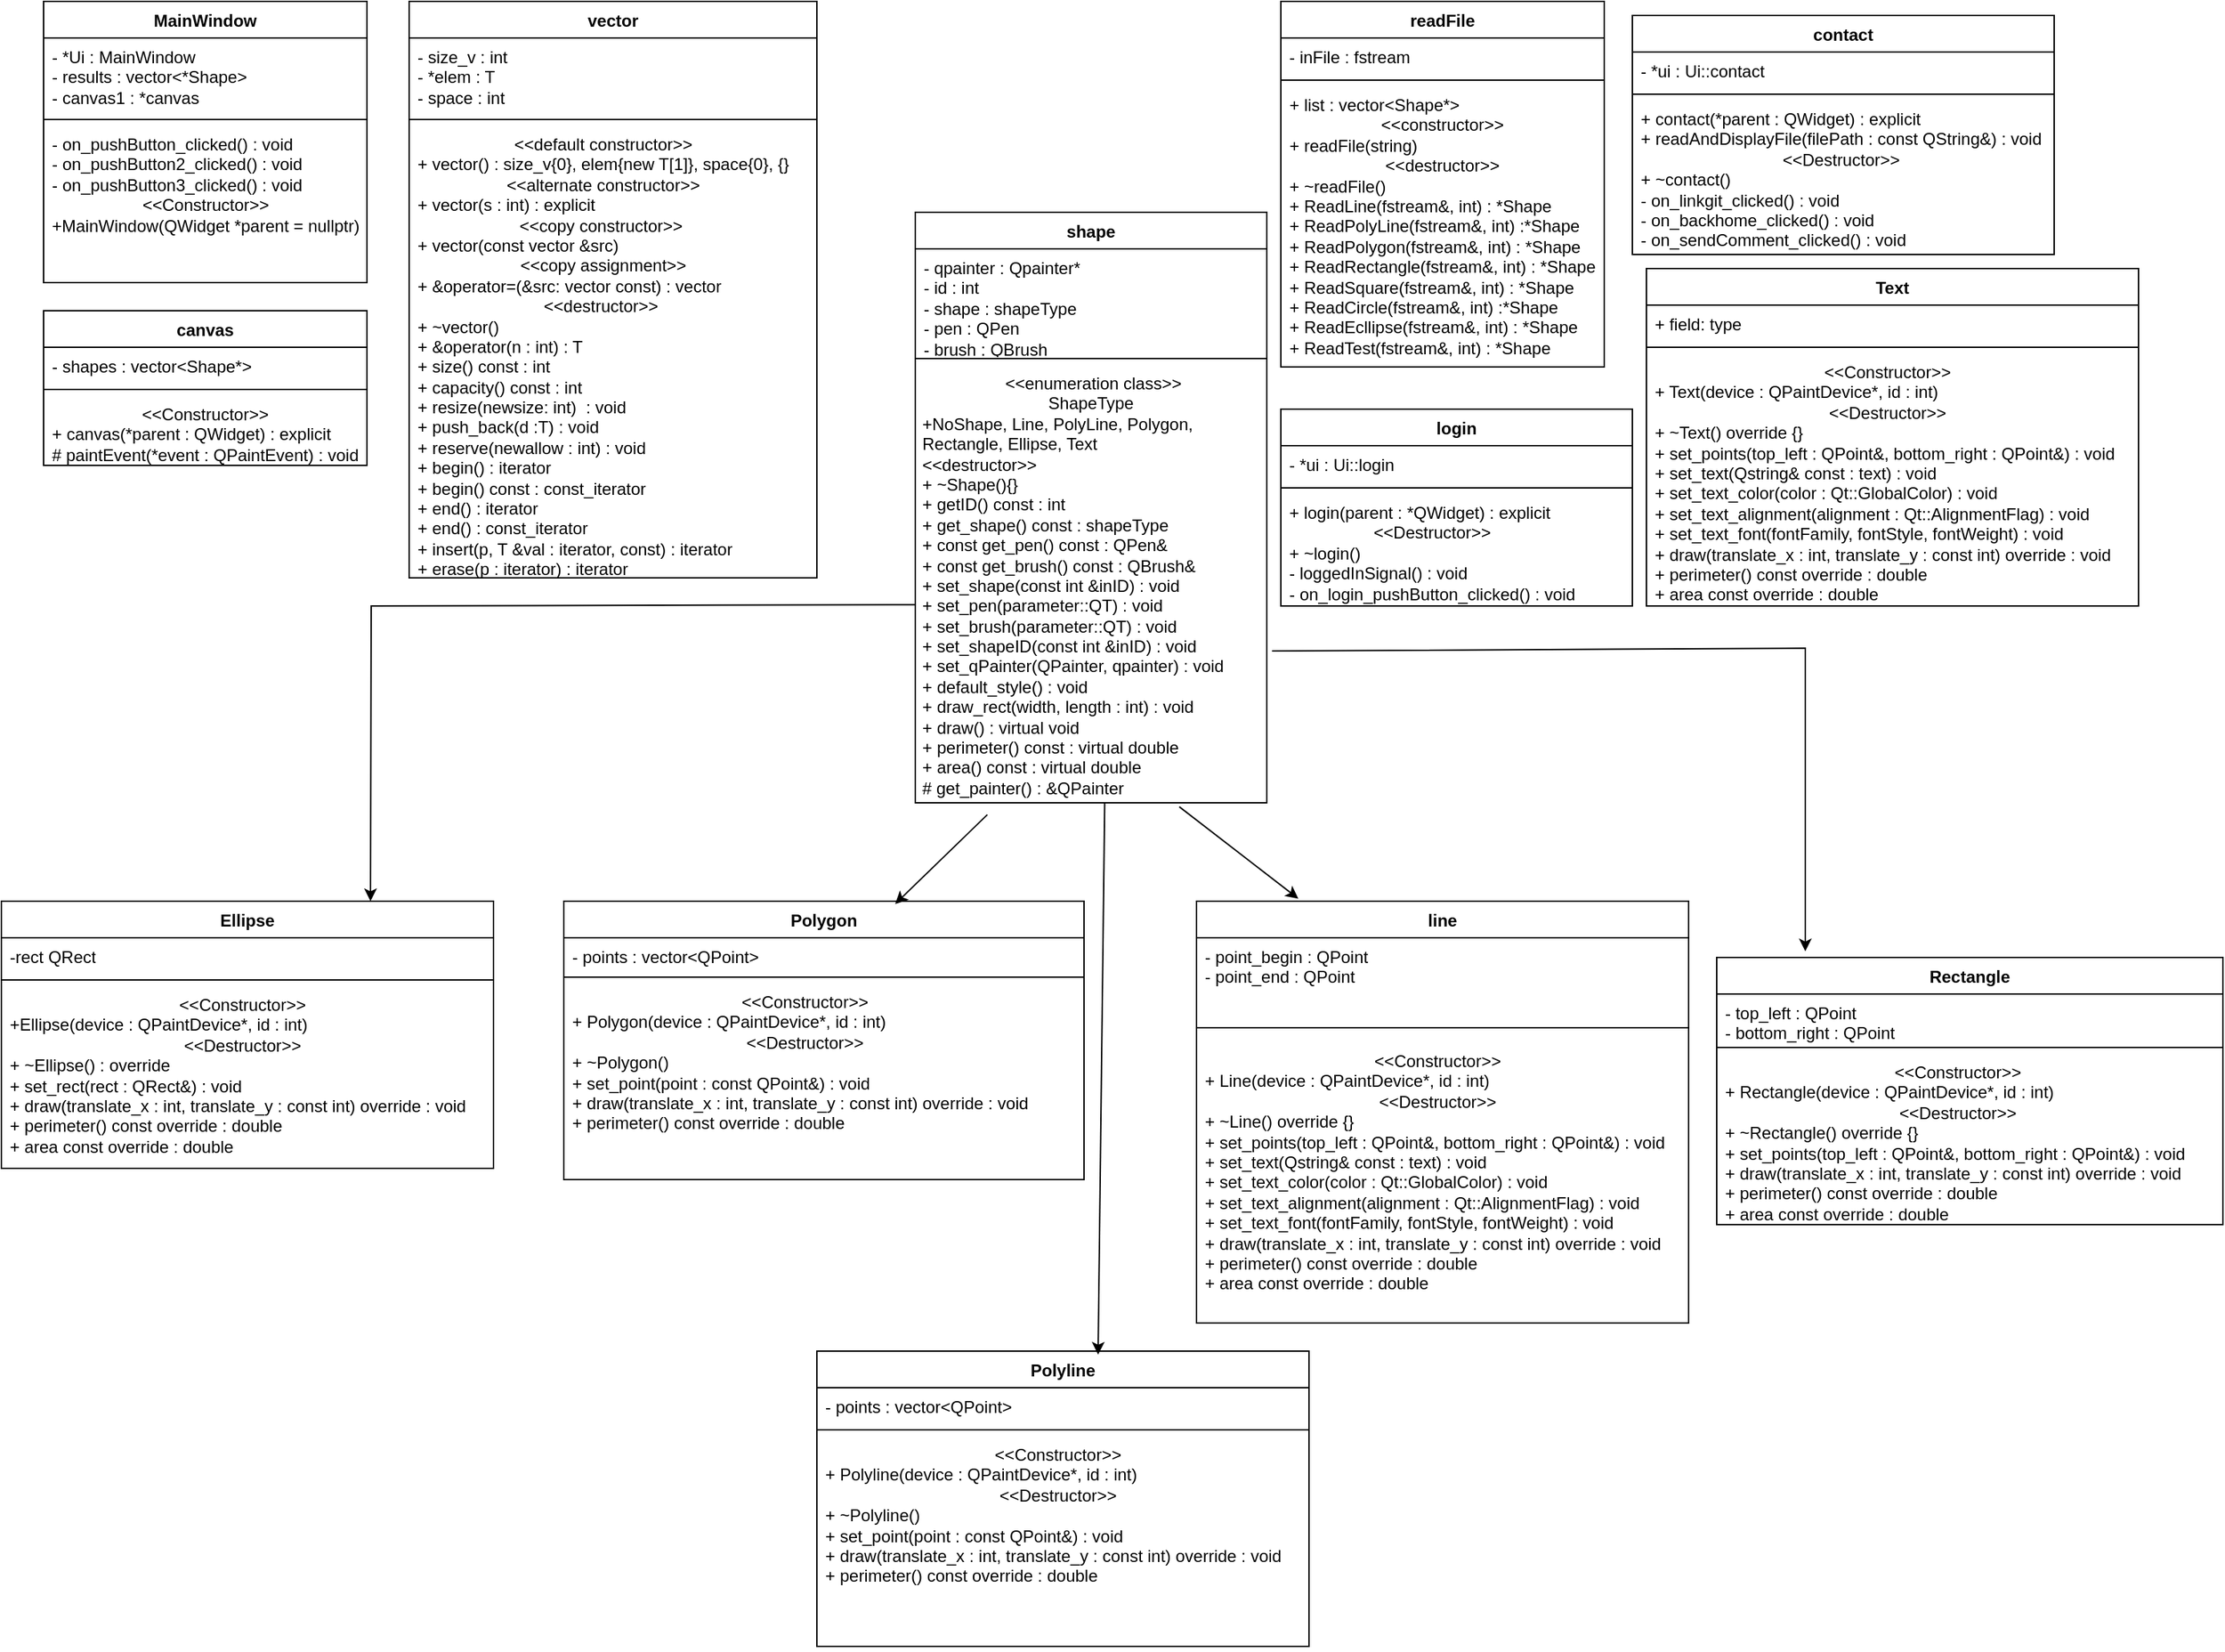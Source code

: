 <mxfile version="21.6.5" type="github">
  <diagram id="C5RBs43oDa-KdzZeNtuy" name="Page-1">
    <mxGraphModel dx="1865" dy="1258" grid="1" gridSize="10" guides="1" tooltips="1" connect="1" arrows="1" fold="1" page="1" pageScale="1" pageWidth="2339" pageHeight="3300" math="0" shadow="0">
      <root>
        <mxCell id="WIyWlLk6GJQsqaUBKTNV-0" />
        <mxCell id="WIyWlLk6GJQsqaUBKTNV-1" parent="WIyWlLk6GJQsqaUBKTNV-0" />
        <mxCell id="lL2YaHl6fkERElptl91N-4" value="shape" style="swimlane;fontStyle=1;align=center;verticalAlign=top;childLayout=stackLayout;horizontal=1;startSize=26;horizontalStack=0;resizeParent=1;resizeParentMax=0;resizeLast=0;collapsible=1;marginBottom=0;whiteSpace=wrap;html=1;" vertex="1" parent="WIyWlLk6GJQsqaUBKTNV-1">
          <mxGeometry x="890" y="350" width="250" height="420" as="geometry" />
        </mxCell>
        <mxCell id="lL2YaHl6fkERElptl91N-5" value="- qpainter : Qpainter*&lt;br&gt;- id : int&lt;br&gt;- shape : shapeType&lt;br&gt;- pen : QPen&lt;br&gt;- brush : QBrush" style="text;strokeColor=none;fillColor=none;align=left;verticalAlign=top;spacingLeft=4;spacingRight=4;overflow=hidden;rotatable=0;points=[[0,0.5],[1,0.5]];portConstraint=eastwest;whiteSpace=wrap;html=1;" vertex="1" parent="lL2YaHl6fkERElptl91N-4">
          <mxGeometry y="26" width="250" height="74" as="geometry" />
        </mxCell>
        <mxCell id="lL2YaHl6fkERElptl91N-6" value="" style="line;strokeWidth=1;fillColor=none;align=left;verticalAlign=middle;spacingTop=-1;spacingLeft=3;spacingRight=3;rotatable=0;labelPosition=right;points=[];portConstraint=eastwest;strokeColor=inherit;" vertex="1" parent="lL2YaHl6fkERElptl91N-4">
          <mxGeometry y="100" width="250" height="8" as="geometry" />
        </mxCell>
        <mxCell id="lL2YaHl6fkERElptl91N-7" value="&amp;nbsp;&amp;lt;&amp;lt;enumeration class&amp;gt;&amp;gt;&lt;br&gt;ShapeType&lt;br&gt;&lt;div style=&quot;text-align: left;&quot;&gt;+NoShape, Line, PolyLine, Polygon, Rectangle, Ellipse, Text&lt;/div&gt;&lt;div style=&quot;text-align: left;&quot;&gt;&amp;lt;&amp;lt;destructor&amp;gt;&amp;gt;&lt;/div&gt;&lt;div style=&quot;text-align: left;&quot;&gt;+ ~Shape(){}&lt;/div&gt;&lt;div style=&quot;text-align: left;&quot;&gt;+ getID() const : int&lt;/div&gt;&lt;div style=&quot;text-align: left;&quot;&gt;+ get_shape() const : shapeType&lt;/div&gt;&lt;div style=&quot;text-align: left;&quot;&gt;+ const get_pen() const : QPen&amp;amp;&lt;/div&gt;&lt;div style=&quot;text-align: left;&quot;&gt;+ const get_brush() const : QBrush&amp;amp;&lt;/div&gt;&lt;div style=&quot;text-align: left;&quot;&gt;+ set_shape(const int &amp;amp;inID) : void&lt;/div&gt;&lt;div style=&quot;text-align: left;&quot;&gt;+ set_pen(parameter::QT) : void&lt;/div&gt;&lt;div style=&quot;text-align: left;&quot;&gt;+ set_brush(parameter::QT) : void&lt;/div&gt;&lt;div style=&quot;text-align: left;&quot;&gt;+ set_shapeID(const int &amp;amp;inID) : void&lt;/div&gt;&lt;div style=&quot;text-align: left;&quot;&gt;+ set_qPainter(QPainter, qpainter) : void&lt;/div&gt;&lt;div style=&quot;text-align: left;&quot;&gt;+ default_style() : void&lt;/div&gt;&lt;div style=&quot;text-align: left;&quot;&gt;+ draw_rect(width, length : int) : void&lt;/div&gt;&lt;div style=&quot;text-align: left;&quot;&gt;+ draw() : virtual void&lt;/div&gt;&lt;div style=&quot;text-align: left;&quot;&gt;+ perimeter() const : virtual double&lt;/div&gt;&lt;div style=&quot;text-align: left;&quot;&gt;+ area() const : virtual double&lt;/div&gt;&lt;div style=&quot;text-align: left;&quot;&gt;# get_painter() : &amp;amp;QPainter&lt;/div&gt;" style="text;strokeColor=none;fillColor=none;align=center;verticalAlign=top;spacingLeft=4;spacingRight=4;overflow=hidden;rotatable=0;points=[[0,0.5],[1,0.5]];portConstraint=eastwest;whiteSpace=wrap;html=1;" vertex="1" parent="lL2YaHl6fkERElptl91N-4">
          <mxGeometry y="108" width="250" height="312" as="geometry" />
        </mxCell>
        <mxCell id="lL2YaHl6fkERElptl91N-9" value="" style="endArrow=none;html=1;rounded=0;" edge="1" parent="lL2YaHl6fkERElptl91N-4" target="lL2YaHl6fkERElptl91N-7">
          <mxGeometry width="50" height="50" relative="1" as="geometry">
            <mxPoint y="420" as="sourcePoint" />
            <mxPoint x="50" y="370" as="targetPoint" />
          </mxGeometry>
        </mxCell>
        <mxCell id="lL2YaHl6fkERElptl91N-10" value="vector" style="swimlane;fontStyle=1;align=center;verticalAlign=top;childLayout=stackLayout;horizontal=1;startSize=26;horizontalStack=0;resizeParent=1;resizeParentMax=0;resizeLast=0;collapsible=1;marginBottom=0;whiteSpace=wrap;html=1;" vertex="1" parent="WIyWlLk6GJQsqaUBKTNV-1">
          <mxGeometry x="530" y="200" width="290" height="410" as="geometry" />
        </mxCell>
        <mxCell id="lL2YaHl6fkERElptl91N-11" value="- size_v : int&lt;br&gt;- *elem : T&lt;br&gt;- space : int" style="text;strokeColor=none;fillColor=none;align=left;verticalAlign=top;spacingLeft=4;spacingRight=4;overflow=hidden;rotatable=0;points=[[0,0.5],[1,0.5]];portConstraint=eastwest;whiteSpace=wrap;html=1;" vertex="1" parent="lL2YaHl6fkERElptl91N-10">
          <mxGeometry y="26" width="290" height="54" as="geometry" />
        </mxCell>
        <mxCell id="lL2YaHl6fkERElptl91N-12" value="" style="line;strokeWidth=1;fillColor=none;align=left;verticalAlign=middle;spacingTop=-1;spacingLeft=3;spacingRight=3;rotatable=0;labelPosition=right;points=[];portConstraint=eastwest;strokeColor=inherit;" vertex="1" parent="lL2YaHl6fkERElptl91N-10">
          <mxGeometry y="80" width="290" height="8" as="geometry" />
        </mxCell>
        <mxCell id="lL2YaHl6fkERElptl91N-13" value="&lt;div style=&quot;text-align: center;&quot;&gt;&lt;span style=&quot;background-color: initial;&quot;&gt;&amp;lt;&amp;lt;default constructor&amp;gt;&amp;gt;&lt;/span&gt;&lt;/div&gt;&lt;div style=&quot;text-align: center;&quot;&gt;&lt;span style=&quot;background-color: initial;&quot;&gt;+ vector() : size_v{0}, elem{new T[1]}, space{0}, {}&lt;/span&gt;&lt;/div&gt;&lt;div style=&quot;text-align: center;&quot;&gt;&lt;span style=&quot;background-color: initial;&quot;&gt;&amp;lt;&amp;lt;alternate constructor&amp;gt;&amp;gt;&lt;/span&gt;&lt;/div&gt;&lt;div style=&quot;&quot;&gt;&lt;span style=&quot;background-color: initial;&quot;&gt;+ vector(s : int) : explicit&lt;/span&gt;&lt;/div&gt;&lt;div style=&quot;text-align: center;&quot;&gt;&lt;span style=&quot;background-color: initial;&quot;&gt;&amp;lt;&amp;lt;copy constructor&amp;gt;&amp;gt;&amp;nbsp;&lt;/span&gt;&lt;/div&gt;&lt;div style=&quot;&quot;&gt;&lt;span style=&quot;background-color: initial;&quot;&gt;+ vector(const vector &amp;amp;src)&amp;nbsp;&lt;/span&gt;&lt;/div&gt;&lt;div style=&quot;text-align: center;&quot;&gt;&lt;span style=&quot;background-color: initial;&quot;&gt;&amp;lt;&amp;lt;copy assignment&amp;gt;&amp;gt;&lt;/span&gt;&lt;/div&gt;&lt;div style=&quot;&quot;&gt;&lt;span style=&quot;background-color: initial;&quot;&gt;+ &amp;amp;operator=(&amp;amp;src: vector const) : vector&lt;/span&gt;&lt;/div&gt;&lt;div style=&quot;text-align: center;&quot;&gt;&lt;span style=&quot;background-color: initial;&quot;&gt;&amp;lt;&amp;lt;destructor&amp;gt;&amp;gt;&amp;nbsp;&lt;/span&gt;&lt;/div&gt;&lt;div style=&quot;&quot;&gt;&lt;span style=&quot;background-color: initial;&quot;&gt;+ ~vector()&lt;/span&gt;&lt;/div&gt;&lt;div style=&quot;&quot;&gt;+ &amp;amp;operator(n : int) : T&lt;/div&gt;&lt;div style=&quot;&quot;&gt;+ size() const : int&lt;/div&gt;&lt;div style=&quot;&quot;&gt;+ capacity() const : int&lt;/div&gt;&lt;div style=&quot;&quot;&gt;+ resize(newsize: int)&amp;nbsp; : void&lt;/div&gt;&lt;div style=&quot;&quot;&gt;+ push_back(d :T) : void&lt;/div&gt;&lt;div style=&quot;&quot;&gt;+ reserve(newallow : int) : void&lt;/div&gt;&lt;div style=&quot;&quot;&gt;+ begin() : iterator&lt;/div&gt;&lt;div style=&quot;&quot;&gt;+ begin() const : const_iterator&lt;/div&gt;&lt;div style=&quot;&quot;&gt;+ end() : iterator&lt;/div&gt;&lt;div style=&quot;&quot;&gt;+ end() : const_iterator&lt;/div&gt;&lt;div style=&quot;&quot;&gt;+ insert(p, T &amp;amp;val : iterator, const) : iterator&lt;br&gt;+ erase(p : iterator) : iterator&lt;/div&gt;&lt;div style=&quot;&quot;&gt;&lt;br&gt;&lt;/div&gt;&lt;div style=&quot;text-align: center;&quot;&gt;&lt;span style=&quot;background-color: initial;&quot;&gt;&lt;br&gt;&lt;/span&gt;&lt;/div&gt;" style="text;strokeColor=none;fillColor=none;align=left;verticalAlign=top;spacingLeft=4;spacingRight=4;overflow=hidden;rotatable=0;points=[[0,0.5],[1,0.5]];portConstraint=eastwest;whiteSpace=wrap;html=1;" vertex="1" parent="lL2YaHl6fkERElptl91N-10">
          <mxGeometry y="88" width="290" height="322" as="geometry" />
        </mxCell>
        <mxCell id="lL2YaHl6fkERElptl91N-14" value="readFile" style="swimlane;fontStyle=1;align=center;verticalAlign=top;childLayout=stackLayout;horizontal=1;startSize=26;horizontalStack=0;resizeParent=1;resizeParentMax=0;resizeLast=0;collapsible=1;marginBottom=0;whiteSpace=wrap;html=1;" vertex="1" parent="WIyWlLk6GJQsqaUBKTNV-1">
          <mxGeometry x="1150" y="200" width="230" height="260" as="geometry" />
        </mxCell>
        <mxCell id="lL2YaHl6fkERElptl91N-15" value="- inFile : fstream" style="text;strokeColor=none;fillColor=none;align=left;verticalAlign=top;spacingLeft=4;spacingRight=4;overflow=hidden;rotatable=0;points=[[0,0.5],[1,0.5]];portConstraint=eastwest;whiteSpace=wrap;html=1;" vertex="1" parent="lL2YaHl6fkERElptl91N-14">
          <mxGeometry y="26" width="230" height="26" as="geometry" />
        </mxCell>
        <mxCell id="lL2YaHl6fkERElptl91N-16" value="" style="line;strokeWidth=1;fillColor=none;align=left;verticalAlign=middle;spacingTop=-1;spacingLeft=3;spacingRight=3;rotatable=0;labelPosition=right;points=[];portConstraint=eastwest;strokeColor=inherit;" vertex="1" parent="lL2YaHl6fkERElptl91N-14">
          <mxGeometry y="52" width="230" height="8" as="geometry" />
        </mxCell>
        <mxCell id="lL2YaHl6fkERElptl91N-17" value="&lt;div style=&quot;text-align: left;&quot;&gt;&lt;span style=&quot;background-color: initial;&quot;&gt;+ list : vector&amp;lt;Shape*&amp;gt;&lt;/span&gt;&lt;br&gt;&lt;/div&gt;&amp;lt;&amp;lt;constructor&amp;gt;&amp;gt;&lt;br&gt;&lt;div style=&quot;text-align: left;&quot;&gt;&lt;span style=&quot;background-color: initial;&quot;&gt;+ readFile(string)&lt;/span&gt;&lt;/div&gt;&lt;div style=&quot;&quot;&gt;&lt;span style=&quot;background-color: initial;&quot;&gt;&amp;lt;&amp;lt;destructor&amp;gt;&amp;gt;&lt;/span&gt;&lt;/div&gt;&lt;div style=&quot;text-align: left;&quot;&gt;&lt;span style=&quot;background-color: initial;&quot;&gt;+ ~readFile()&lt;/span&gt;&lt;/div&gt;&lt;div style=&quot;text-align: left;&quot;&gt;&lt;span style=&quot;background-color: initial;&quot;&gt;+ ReadLine(fstream&amp;amp;, int) : *Shape&lt;/span&gt;&lt;/div&gt;&lt;div style=&quot;text-align: left;&quot;&gt;&lt;span style=&quot;background-color: initial;&quot;&gt;+ ReadPolyLine(fstream&amp;amp;, int) :*Shape&lt;/span&gt;&lt;/div&gt;&lt;div style=&quot;text-align: left;&quot;&gt;&lt;span style=&quot;background-color: initial;&quot;&gt;+ ReadPolygon(fstream&amp;amp;, int) : *Shape&lt;/span&gt;&lt;/div&gt;&lt;div style=&quot;text-align: left;&quot;&gt;+ ReadRectangle(fstream&amp;amp;, int) : *Shape&lt;/div&gt;&lt;div style=&quot;text-align: left;&quot;&gt;+ ReadSquare(fstream&amp;amp;, int) : *Shape&lt;/div&gt;&lt;div style=&quot;text-align: left;&quot;&gt;+ ReadCircle(fstream&amp;amp;, int) :*Shape&lt;/div&gt;&lt;div style=&quot;text-align: left;&quot;&gt;+ ReadEcllipse(fstream&amp;amp;, int) : *Shape&lt;/div&gt;&lt;div style=&quot;text-align: left;&quot;&gt;+ ReadTest(fstream&amp;amp;, int) : *Shape&lt;/div&gt;" style="text;strokeColor=none;fillColor=none;align=center;verticalAlign=top;spacingLeft=4;spacingRight=4;overflow=hidden;rotatable=0;points=[[0,0.5],[1,0.5]];portConstraint=eastwest;whiteSpace=wrap;html=1;" vertex="1" parent="lL2YaHl6fkERElptl91N-14">
          <mxGeometry y="60" width="230" height="200" as="geometry" />
        </mxCell>
        <mxCell id="lL2YaHl6fkERElptl91N-18" value="MainWindow" style="swimlane;fontStyle=1;align=center;verticalAlign=top;childLayout=stackLayout;horizontal=1;startSize=26;horizontalStack=0;resizeParent=1;resizeParentMax=0;resizeLast=0;collapsible=1;marginBottom=0;whiteSpace=wrap;html=1;" vertex="1" parent="WIyWlLk6GJQsqaUBKTNV-1">
          <mxGeometry x="270" y="200" width="230" height="200" as="geometry" />
        </mxCell>
        <mxCell id="lL2YaHl6fkERElptl91N-19" value="- *Ui : MainWindow&lt;br&gt;- results : vector&amp;lt;*Shape&amp;gt;&lt;br&gt;- canvas1 : *canvas" style="text;strokeColor=none;fillColor=none;align=left;verticalAlign=top;spacingLeft=4;spacingRight=4;overflow=hidden;rotatable=0;points=[[0,0.5],[1,0.5]];portConstraint=eastwest;whiteSpace=wrap;html=1;" vertex="1" parent="lL2YaHl6fkERElptl91N-18">
          <mxGeometry y="26" width="230" height="54" as="geometry" />
        </mxCell>
        <mxCell id="lL2YaHl6fkERElptl91N-20" value="" style="line;strokeWidth=1;fillColor=none;align=left;verticalAlign=middle;spacingTop=-1;spacingLeft=3;spacingRight=3;rotatable=0;labelPosition=right;points=[];portConstraint=eastwest;strokeColor=inherit;" vertex="1" parent="lL2YaHl6fkERElptl91N-18">
          <mxGeometry y="80" width="230" height="8" as="geometry" />
        </mxCell>
        <mxCell id="lL2YaHl6fkERElptl91N-21" value="- on_pushButton_clicked() : void&lt;br style=&quot;--tw-border-spacing-x: 0; --tw-border-spacing-y: 0; --tw-translate-x: 0; --tw-translate-y: 0; --tw-rotate: 0; --tw-skew-x: 0; --tw-skew-y: 0; --tw-scale-x: 1; --tw-scale-y: 1; --tw-pan-x: ; --tw-pan-y: ; --tw-pinch-zoom: ; --tw-scroll-snap-strictness: proximity; --tw-ordinal: ; --tw-slashed-zero: ; --tw-numeric-figure: ; --tw-numeric-spacing: ; --tw-numeric-fraction: ; --tw-ring-inset: ; --tw-ring-offset-width: 0px; --tw-ring-offset-color: #fff; --tw-ring-color: rgb(59 130 246 / 0.5); --tw-ring-offset-shadow: 0 0 #0000; --tw-ring-shadow: 0 0 #0000; --tw-shadow: 0 0 #0000; --tw-shadow-colored: 0 0 #0000; --tw-blur: ; --tw-brightness: ; --tw-contrast: ; --tw-grayscale: ; --tw-hue-rotate: ; --tw-invert: ; --tw-saturate: ; --tw-sepia: ; --tw-drop-shadow: ; --tw-backdrop-blur: ; --tw-backdrop-brightness: ; --tw-backdrop-contrast: ; --tw-backdrop-grayscale: ; --tw-backdrop-hue-rotate: ; --tw-backdrop-invert: ; --tw-backdrop-opacity: ; --tw-backdrop-saturate: ; --tw-backdrop-sepia: ; border-color: var(--border-color);&quot;&gt;- on_pushButton2_clicked() : void&lt;br style=&quot;--tw-border-spacing-x: 0; --tw-border-spacing-y: 0; --tw-translate-x: 0; --tw-translate-y: 0; --tw-rotate: 0; --tw-skew-x: 0; --tw-skew-y: 0; --tw-scale-x: 1; --tw-scale-y: 1; --tw-pan-x: ; --tw-pan-y: ; --tw-pinch-zoom: ; --tw-scroll-snap-strictness: proximity; --tw-ordinal: ; --tw-slashed-zero: ; --tw-numeric-figure: ; --tw-numeric-spacing: ; --tw-numeric-fraction: ; --tw-ring-inset: ; --tw-ring-offset-width: 0px; --tw-ring-offset-color: #fff; --tw-ring-color: rgb(59 130 246 / 0.5); --tw-ring-offset-shadow: 0 0 #0000; --tw-ring-shadow: 0 0 #0000; --tw-shadow: 0 0 #0000; --tw-shadow-colored: 0 0 #0000; --tw-blur: ; --tw-brightness: ; --tw-contrast: ; --tw-grayscale: ; --tw-hue-rotate: ; --tw-invert: ; --tw-saturate: ; --tw-sepia: ; --tw-drop-shadow: ; --tw-backdrop-blur: ; --tw-backdrop-brightness: ; --tw-backdrop-contrast: ; --tw-backdrop-grayscale: ; --tw-backdrop-hue-rotate: ; --tw-backdrop-invert: ; --tw-backdrop-opacity: ; --tw-backdrop-saturate: ; --tw-backdrop-sepia: ; border-color: var(--border-color);&quot;&gt;- on_pushButton3_clicked() : void&lt;br&gt;&lt;div style=&quot;text-align: center;&quot;&gt;&amp;lt;&amp;lt;Constructor&amp;gt;&amp;gt;&lt;/div&gt;&lt;div style=&quot;&quot;&gt;+MainWindow(QWidget *parent = nullptr)&lt;/div&gt;" style="text;strokeColor=none;fillColor=none;align=left;verticalAlign=top;spacingLeft=4;spacingRight=4;overflow=hidden;rotatable=0;points=[[0,0.5],[1,0.5]];portConstraint=eastwest;whiteSpace=wrap;html=1;" vertex="1" parent="lL2YaHl6fkERElptl91N-18">
          <mxGeometry y="88" width="230" height="112" as="geometry" />
        </mxCell>
        <mxCell id="lL2YaHl6fkERElptl91N-22" value="Ellipse" style="swimlane;fontStyle=1;align=center;verticalAlign=top;childLayout=stackLayout;horizontal=1;startSize=26;horizontalStack=0;resizeParent=1;resizeParentMax=0;resizeLast=0;collapsible=1;marginBottom=0;whiteSpace=wrap;html=1;" vertex="1" parent="WIyWlLk6GJQsqaUBKTNV-1">
          <mxGeometry x="240" y="840" width="350" height="190" as="geometry" />
        </mxCell>
        <mxCell id="lL2YaHl6fkERElptl91N-23" value="-rect QRect" style="text;strokeColor=none;fillColor=none;align=left;verticalAlign=top;spacingLeft=4;spacingRight=4;overflow=hidden;rotatable=0;points=[[0,0.5],[1,0.5]];portConstraint=eastwest;whiteSpace=wrap;html=1;" vertex="1" parent="lL2YaHl6fkERElptl91N-22">
          <mxGeometry y="26" width="350" height="26" as="geometry" />
        </mxCell>
        <mxCell id="lL2YaHl6fkERElptl91N-24" value="" style="line;strokeWidth=1;fillColor=none;align=left;verticalAlign=middle;spacingTop=-1;spacingLeft=3;spacingRight=3;rotatable=0;labelPosition=right;points=[];portConstraint=eastwest;strokeColor=inherit;" vertex="1" parent="lL2YaHl6fkERElptl91N-22">
          <mxGeometry y="52" width="350" height="8" as="geometry" />
        </mxCell>
        <mxCell id="lL2YaHl6fkERElptl91N-25" value="&lt;div style=&quot;text-align: center;&quot;&gt;&lt;span style=&quot;background-color: initial;&quot;&gt;&amp;lt;&amp;lt;Constructor&amp;gt;&amp;gt;&lt;/span&gt;&lt;/div&gt;+Ellipse(device : QPaintDevice*, id : int)&lt;br&gt;&lt;div style=&quot;text-align: center;&quot;&gt;&lt;span style=&quot;background-color: initial;&quot;&gt;&amp;lt;&amp;lt;Destructor&amp;gt;&amp;gt;&lt;/span&gt;&lt;/div&gt;+ ~Ellipse() : override&lt;br&gt;+ set_rect(rect : QRect&amp;amp;) : void&lt;br&gt;+ draw(translate_x : int, translate_y : const int) override : void&amp;nbsp;&amp;nbsp;&lt;br&gt;+ perimeter() const override : double&lt;br&gt;+ area const override : double" style="text;strokeColor=none;fillColor=none;align=left;verticalAlign=top;spacingLeft=4;spacingRight=4;overflow=hidden;rotatable=0;points=[[0,0.5],[1,0.5]];portConstraint=eastwest;whiteSpace=wrap;html=1;" vertex="1" parent="lL2YaHl6fkERElptl91N-22">
          <mxGeometry y="60" width="350" height="130" as="geometry" />
        </mxCell>
        <mxCell id="lL2YaHl6fkERElptl91N-26" value="Rectangle&lt;br&gt;" style="swimlane;fontStyle=1;align=center;verticalAlign=top;childLayout=stackLayout;horizontal=1;startSize=26;horizontalStack=0;resizeParent=1;resizeParentMax=0;resizeLast=0;collapsible=1;marginBottom=0;whiteSpace=wrap;html=1;" vertex="1" parent="WIyWlLk6GJQsqaUBKTNV-1">
          <mxGeometry x="1460" y="880" width="360" height="190" as="geometry" />
        </mxCell>
        <mxCell id="lL2YaHl6fkERElptl91N-27" value="- top_left : QPoint&lt;br&gt;- bottom_right : QPoint" style="text;strokeColor=none;fillColor=none;align=left;verticalAlign=top;spacingLeft=4;spacingRight=4;overflow=hidden;rotatable=0;points=[[0,0.5],[1,0.5]];portConstraint=eastwest;whiteSpace=wrap;html=1;" vertex="1" parent="lL2YaHl6fkERElptl91N-26">
          <mxGeometry y="26" width="360" height="34" as="geometry" />
        </mxCell>
        <mxCell id="lL2YaHl6fkERElptl91N-28" value="" style="line;strokeWidth=1;fillColor=none;align=left;verticalAlign=middle;spacingTop=-1;spacingLeft=3;spacingRight=3;rotatable=0;labelPosition=right;points=[];portConstraint=eastwest;strokeColor=inherit;" vertex="1" parent="lL2YaHl6fkERElptl91N-26">
          <mxGeometry y="60" width="360" height="8" as="geometry" />
        </mxCell>
        <mxCell id="lL2YaHl6fkERElptl91N-29" value="&lt;div style=&quot;text-align: center;&quot;&gt;&lt;span style=&quot;background-color: initial;&quot;&gt;&amp;lt;&amp;lt;Constructor&amp;gt;&amp;gt;&lt;/span&gt;&lt;/div&gt;+ Rectangle(device : QPaintDevice*, id : int)&lt;br&gt;&lt;div style=&quot;text-align: center;&quot;&gt;&lt;span style=&quot;background-color: initial;&quot;&gt;&amp;lt;&amp;lt;Destructor&amp;gt;&amp;gt;&lt;/span&gt;&lt;/div&gt;+ ~Rectangle() override {}&lt;br&gt;+ set_points(top_left : QPoint&amp;amp;, bottom_right : QPoint&amp;amp;) : void&lt;br&gt;+ draw(translate_x : int, translate_y : const int) override : void&amp;nbsp;&amp;nbsp;&lt;br&gt;+ perimeter() const override : double&lt;br&gt;+ area const override : double" style="text;strokeColor=none;fillColor=none;align=left;verticalAlign=top;spacingLeft=4;spacingRight=4;overflow=hidden;rotatable=0;points=[[0,0.5],[1,0.5]];portConstraint=eastwest;whiteSpace=wrap;html=1;" vertex="1" parent="lL2YaHl6fkERElptl91N-26">
          <mxGeometry y="68" width="360" height="122" as="geometry" />
        </mxCell>
        <mxCell id="lL2YaHl6fkERElptl91N-30" value="Text" style="swimlane;fontStyle=1;align=center;verticalAlign=top;childLayout=stackLayout;horizontal=1;startSize=26;horizontalStack=0;resizeParent=1;resizeParentMax=0;resizeLast=0;collapsible=1;marginBottom=0;whiteSpace=wrap;html=1;" vertex="1" parent="WIyWlLk6GJQsqaUBKTNV-1">
          <mxGeometry x="1410" y="390" width="350" height="240" as="geometry" />
        </mxCell>
        <mxCell id="lL2YaHl6fkERElptl91N-31" value="+ field: type" style="text;strokeColor=none;fillColor=none;align=left;verticalAlign=top;spacingLeft=4;spacingRight=4;overflow=hidden;rotatable=0;points=[[0,0.5],[1,0.5]];portConstraint=eastwest;whiteSpace=wrap;html=1;" vertex="1" parent="lL2YaHl6fkERElptl91N-30">
          <mxGeometry y="26" width="350" height="26" as="geometry" />
        </mxCell>
        <mxCell id="lL2YaHl6fkERElptl91N-32" value="" style="line;strokeWidth=1;fillColor=none;align=left;verticalAlign=middle;spacingTop=-1;spacingLeft=3;spacingRight=3;rotatable=0;labelPosition=right;points=[];portConstraint=eastwest;strokeColor=inherit;" vertex="1" parent="lL2YaHl6fkERElptl91N-30">
          <mxGeometry y="52" width="350" height="8" as="geometry" />
        </mxCell>
        <mxCell id="lL2YaHl6fkERElptl91N-33" value="&lt;div style=&quot;text-align: center;&quot;&gt;&lt;span style=&quot;background-color: initial;&quot;&gt;&amp;lt;&amp;lt;Constructor&amp;gt;&amp;gt;&lt;/span&gt;&lt;/div&gt;+ Text(device : QPaintDevice*, id : int)&lt;br style=&quot;--tw-border-spacing-x: 0; --tw-border-spacing-y: 0; --tw-translate-x: 0; --tw-translate-y: 0; --tw-rotate: 0; --tw-skew-x: 0; --tw-skew-y: 0; --tw-scale-x: 1; --tw-scale-y: 1; --tw-pan-x: ; --tw-pan-y: ; --tw-pinch-zoom: ; --tw-scroll-snap-strictness: proximity; --tw-ordinal: ; --tw-slashed-zero: ; --tw-numeric-figure: ; --tw-numeric-spacing: ; --tw-numeric-fraction: ; --tw-ring-inset: ; --tw-ring-offset-width: 0px; --tw-ring-offset-color: #fff; --tw-ring-color: rgb(59 130 246 / 0.5); --tw-ring-offset-shadow: 0 0 #0000; --tw-ring-shadow: 0 0 #0000; --tw-shadow: 0 0 #0000; --tw-shadow-colored: 0 0 #0000; --tw-blur: ; --tw-brightness: ; --tw-contrast: ; --tw-grayscale: ; --tw-hue-rotate: ; --tw-invert: ; --tw-saturate: ; --tw-sepia: ; --tw-drop-shadow: ; --tw-backdrop-blur: ; --tw-backdrop-brightness: ; --tw-backdrop-contrast: ; --tw-backdrop-grayscale: ; --tw-backdrop-hue-rotate: ; --tw-backdrop-invert: ; --tw-backdrop-opacity: ; --tw-backdrop-saturate: ; --tw-backdrop-sepia: ; border-color: var(--border-color);&quot;&gt;&lt;div style=&quot;text-align: center;&quot;&gt;&lt;span style=&quot;background-color: initial;&quot;&gt;&amp;lt;&amp;lt;Destructor&amp;gt;&amp;gt;&lt;/span&gt;&lt;/div&gt;+ ~Text() override {}&lt;br&gt;+ set_points(top_left : QPoint&amp;amp;, bottom_right : QPoint&amp;amp;) : void&lt;br&gt;+ set_text(Qstring&amp;amp; const : text) : void&lt;br&gt;+ set_text_color(color : Qt::GlobalColor) : void&lt;br&gt;+ set_text_alignment(alignment : Qt::AlignmentFlag) : void&lt;br&gt;+ set_text_font(fontFamily, fontStyle, fontWeight) : void&lt;br&gt;+ draw(translate_x : int, translate_y : const int) override : void&amp;nbsp;&amp;nbsp;&lt;br style=&quot;--tw-border-spacing-x: 0; --tw-border-spacing-y: 0; --tw-translate-x: 0; --tw-translate-y: 0; --tw-rotate: 0; --tw-skew-x: 0; --tw-skew-y: 0; --tw-scale-x: 1; --tw-scale-y: 1; --tw-pan-x: ; --tw-pan-y: ; --tw-pinch-zoom: ; --tw-scroll-snap-strictness: proximity; --tw-ordinal: ; --tw-slashed-zero: ; --tw-numeric-figure: ; --tw-numeric-spacing: ; --tw-numeric-fraction: ; --tw-ring-inset: ; --tw-ring-offset-width: 0px; --tw-ring-offset-color: #fff; --tw-ring-color: rgb(59 130 246 / 0.5); --tw-ring-offset-shadow: 0 0 #0000; --tw-ring-shadow: 0 0 #0000; --tw-shadow: 0 0 #0000; --tw-shadow-colored: 0 0 #0000; --tw-blur: ; --tw-brightness: ; --tw-contrast: ; --tw-grayscale: ; --tw-hue-rotate: ; --tw-invert: ; --tw-saturate: ; --tw-sepia: ; --tw-drop-shadow: ; --tw-backdrop-blur: ; --tw-backdrop-brightness: ; --tw-backdrop-contrast: ; --tw-backdrop-grayscale: ; --tw-backdrop-hue-rotate: ; --tw-backdrop-invert: ; --tw-backdrop-opacity: ; --tw-backdrop-saturate: ; --tw-backdrop-sepia: ; border-color: var(--border-color);&quot;&gt;+ perimeter() const override : double&lt;br style=&quot;--tw-border-spacing-x: 0; --tw-border-spacing-y: 0; --tw-translate-x: 0; --tw-translate-y: 0; --tw-rotate: 0; --tw-skew-x: 0; --tw-skew-y: 0; --tw-scale-x: 1; --tw-scale-y: 1; --tw-pan-x: ; --tw-pan-y: ; --tw-pinch-zoom: ; --tw-scroll-snap-strictness: proximity; --tw-ordinal: ; --tw-slashed-zero: ; --tw-numeric-figure: ; --tw-numeric-spacing: ; --tw-numeric-fraction: ; --tw-ring-inset: ; --tw-ring-offset-width: 0px; --tw-ring-offset-color: #fff; --tw-ring-color: rgb(59 130 246 / 0.5); --tw-ring-offset-shadow: 0 0 #0000; --tw-ring-shadow: 0 0 #0000; --tw-shadow: 0 0 #0000; --tw-shadow-colored: 0 0 #0000; --tw-blur: ; --tw-brightness: ; --tw-contrast: ; --tw-grayscale: ; --tw-hue-rotate: ; --tw-invert: ; --tw-saturate: ; --tw-sepia: ; --tw-drop-shadow: ; --tw-backdrop-blur: ; --tw-backdrop-brightness: ; --tw-backdrop-contrast: ; --tw-backdrop-grayscale: ; --tw-backdrop-hue-rotate: ; --tw-backdrop-invert: ; --tw-backdrop-opacity: ; --tw-backdrop-saturate: ; --tw-backdrop-sepia: ; border-color: var(--border-color);&quot;&gt;+ area const override : double" style="text;strokeColor=none;fillColor=none;align=left;verticalAlign=top;spacingLeft=4;spacingRight=4;overflow=hidden;rotatable=0;points=[[0,0.5],[1,0.5]];portConstraint=eastwest;whiteSpace=wrap;html=1;" vertex="1" parent="lL2YaHl6fkERElptl91N-30">
          <mxGeometry y="60" width="350" height="180" as="geometry" />
        </mxCell>
        <mxCell id="lL2YaHl6fkERElptl91N-34" value="canvas" style="swimlane;fontStyle=1;align=center;verticalAlign=top;childLayout=stackLayout;horizontal=1;startSize=26;horizontalStack=0;resizeParent=1;resizeParentMax=0;resizeLast=0;collapsible=1;marginBottom=0;whiteSpace=wrap;html=1;" vertex="1" parent="WIyWlLk6GJQsqaUBKTNV-1">
          <mxGeometry x="270" y="420" width="230" height="110" as="geometry" />
        </mxCell>
        <mxCell id="lL2YaHl6fkERElptl91N-35" value="- shapes : vector&amp;lt;Shape*&amp;gt;" style="text;strokeColor=none;fillColor=none;align=left;verticalAlign=top;spacingLeft=4;spacingRight=4;overflow=hidden;rotatable=0;points=[[0,0.5],[1,0.5]];portConstraint=eastwest;whiteSpace=wrap;html=1;" vertex="1" parent="lL2YaHl6fkERElptl91N-34">
          <mxGeometry y="26" width="230" height="26" as="geometry" />
        </mxCell>
        <mxCell id="lL2YaHl6fkERElptl91N-36" value="" style="line;strokeWidth=1;fillColor=none;align=left;verticalAlign=middle;spacingTop=-1;spacingLeft=3;spacingRight=3;rotatable=0;labelPosition=right;points=[];portConstraint=eastwest;strokeColor=inherit;" vertex="1" parent="lL2YaHl6fkERElptl91N-34">
          <mxGeometry y="52" width="230" height="8" as="geometry" />
        </mxCell>
        <mxCell id="lL2YaHl6fkERElptl91N-37" value="&lt;div style=&quot;text-align: center;&quot;&gt;&lt;span style=&quot;background-color: initial;&quot;&gt;&amp;lt;&amp;lt;Constructor&amp;gt;&amp;gt;&lt;/span&gt;&lt;/div&gt;+ canvas(*parent : QWidget) : explicit&lt;br&gt;# paintEvent(*event : QPaintEvent) : void" style="text;strokeColor=none;fillColor=none;align=left;verticalAlign=top;spacingLeft=4;spacingRight=4;overflow=hidden;rotatable=0;points=[[0,0.5],[1,0.5]];portConstraint=eastwest;whiteSpace=wrap;html=1;" vertex="1" parent="lL2YaHl6fkERElptl91N-34">
          <mxGeometry y="60" width="230" height="50" as="geometry" />
        </mxCell>
        <mxCell id="lL2YaHl6fkERElptl91N-38" value="contact" style="swimlane;fontStyle=1;align=center;verticalAlign=top;childLayout=stackLayout;horizontal=1;startSize=26;horizontalStack=0;resizeParent=1;resizeParentMax=0;resizeLast=0;collapsible=1;marginBottom=0;whiteSpace=wrap;html=1;" vertex="1" parent="WIyWlLk6GJQsqaUBKTNV-1">
          <mxGeometry x="1400" y="210" width="300" height="170" as="geometry" />
        </mxCell>
        <mxCell id="lL2YaHl6fkERElptl91N-39" value="- *ui : Ui::contact" style="text;strokeColor=none;fillColor=none;align=left;verticalAlign=top;spacingLeft=4;spacingRight=4;overflow=hidden;rotatable=0;points=[[0,0.5],[1,0.5]];portConstraint=eastwest;whiteSpace=wrap;html=1;" vertex="1" parent="lL2YaHl6fkERElptl91N-38">
          <mxGeometry y="26" width="300" height="26" as="geometry" />
        </mxCell>
        <mxCell id="lL2YaHl6fkERElptl91N-40" value="" style="line;strokeWidth=1;fillColor=none;align=left;verticalAlign=middle;spacingTop=-1;spacingLeft=3;spacingRight=3;rotatable=0;labelPosition=right;points=[];portConstraint=eastwest;strokeColor=inherit;" vertex="1" parent="lL2YaHl6fkERElptl91N-38">
          <mxGeometry y="52" width="300" height="8" as="geometry" />
        </mxCell>
        <mxCell id="lL2YaHl6fkERElptl91N-41" value="+ contact(*parent : QWidget) : explicit&lt;br&gt;+ readAndDisplayFile(filePath : const QString&amp;amp;) : void&lt;br&gt;&lt;div style=&quot;text-align: center;&quot;&gt;&lt;span style=&quot;background-color: initial;&quot;&gt;&amp;lt;&amp;lt;Destructor&amp;gt;&amp;gt;&lt;/span&gt;&lt;/div&gt;+ ~contact()&lt;br&gt;- on_linkgit_clicked() : void&lt;br&gt;- on_backhome_clicked() : void&lt;br&gt;- on_sendComment_clicked() : void" style="text;strokeColor=none;fillColor=none;align=left;verticalAlign=top;spacingLeft=4;spacingRight=4;overflow=hidden;rotatable=0;points=[[0,0.5],[1,0.5]];portConstraint=eastwest;whiteSpace=wrap;html=1;" vertex="1" parent="lL2YaHl6fkERElptl91N-38">
          <mxGeometry y="60" width="300" height="110" as="geometry" />
        </mxCell>
        <mxCell id="lL2YaHl6fkERElptl91N-42" value="line" style="swimlane;fontStyle=1;align=center;verticalAlign=top;childLayout=stackLayout;horizontal=1;startSize=26;horizontalStack=0;resizeParent=1;resizeParentMax=0;resizeLast=0;collapsible=1;marginBottom=0;whiteSpace=wrap;html=1;" vertex="1" parent="WIyWlLk6GJQsqaUBKTNV-1">
          <mxGeometry x="1090" y="840" width="350" height="300" as="geometry" />
        </mxCell>
        <mxCell id="lL2YaHl6fkERElptl91N-43" value="- point_begin : QPoint&lt;br&gt;- point_end : QPoint" style="text;strokeColor=none;fillColor=none;align=left;verticalAlign=top;spacingLeft=4;spacingRight=4;overflow=hidden;rotatable=0;points=[[0,0.5],[1,0.5]];portConstraint=eastwest;whiteSpace=wrap;html=1;" vertex="1" parent="lL2YaHl6fkERElptl91N-42">
          <mxGeometry y="26" width="350" height="54" as="geometry" />
        </mxCell>
        <mxCell id="lL2YaHl6fkERElptl91N-44" value="" style="line;strokeWidth=1;fillColor=none;align=left;verticalAlign=middle;spacingTop=-1;spacingLeft=3;spacingRight=3;rotatable=0;labelPosition=right;points=[];portConstraint=eastwest;strokeColor=inherit;" vertex="1" parent="lL2YaHl6fkERElptl91N-42">
          <mxGeometry y="80" width="350" height="20" as="geometry" />
        </mxCell>
        <mxCell id="lL2YaHl6fkERElptl91N-45" value="&lt;div style=&quot;text-align: center;&quot;&gt;&lt;span style=&quot;background-color: initial;&quot;&gt;&amp;lt;&amp;lt;Constructor&amp;gt;&amp;gt;&lt;/span&gt;&lt;/div&gt;+ Line(device : QPaintDevice*, id : int)&lt;br style=&quot;--tw-border-spacing-x: 0; --tw-border-spacing-y: 0; --tw-translate-x: 0; --tw-translate-y: 0; --tw-rotate: 0; --tw-skew-x: 0; --tw-skew-y: 0; --tw-scale-x: 1; --tw-scale-y: 1; --tw-pan-x: ; --tw-pan-y: ; --tw-pinch-zoom: ; --tw-scroll-snap-strictness: proximity; --tw-ordinal: ; --tw-slashed-zero: ; --tw-numeric-figure: ; --tw-numeric-spacing: ; --tw-numeric-fraction: ; --tw-ring-inset: ; --tw-ring-offset-width: 0px; --tw-ring-offset-color: #fff; --tw-ring-color: rgb(59 130 246 / 0.5); --tw-ring-offset-shadow: 0 0 #0000; --tw-ring-shadow: 0 0 #0000; --tw-shadow: 0 0 #0000; --tw-shadow-colored: 0 0 #0000; --tw-blur: ; --tw-brightness: ; --tw-contrast: ; --tw-grayscale: ; --tw-hue-rotate: ; --tw-invert: ; --tw-saturate: ; --tw-sepia: ; --tw-drop-shadow: ; --tw-backdrop-blur: ; --tw-backdrop-brightness: ; --tw-backdrop-contrast: ; --tw-backdrop-grayscale: ; --tw-backdrop-hue-rotate: ; --tw-backdrop-invert: ; --tw-backdrop-opacity: ; --tw-backdrop-saturate: ; --tw-backdrop-sepia: ; border-color: var(--border-color);&quot;&gt;&lt;div style=&quot;text-align: center;&quot;&gt;&lt;span style=&quot;background-color: initial;&quot;&gt;&amp;lt;&amp;lt;Destructor&amp;gt;&amp;gt;&lt;/span&gt;&lt;/div&gt;+ ~Line() override {}&lt;br style=&quot;--tw-border-spacing-x: 0; --tw-border-spacing-y: 0; --tw-translate-x: 0; --tw-translate-y: 0; --tw-rotate: 0; --tw-skew-x: 0; --tw-skew-y: 0; --tw-scale-x: 1; --tw-scale-y: 1; --tw-pan-x: ; --tw-pan-y: ; --tw-pinch-zoom: ; --tw-scroll-snap-strictness: proximity; --tw-ordinal: ; --tw-slashed-zero: ; --tw-numeric-figure: ; --tw-numeric-spacing: ; --tw-numeric-fraction: ; --tw-ring-inset: ; --tw-ring-offset-width: 0px; --tw-ring-offset-color: #fff; --tw-ring-color: rgb(59 130 246 / 0.5); --tw-ring-offset-shadow: 0 0 #0000; --tw-ring-shadow: 0 0 #0000; --tw-shadow: 0 0 #0000; --tw-shadow-colored: 0 0 #0000; --tw-blur: ; --tw-brightness: ; --tw-contrast: ; --tw-grayscale: ; --tw-hue-rotate: ; --tw-invert: ; --tw-saturate: ; --tw-sepia: ; --tw-drop-shadow: ; --tw-backdrop-blur: ; --tw-backdrop-brightness: ; --tw-backdrop-contrast: ; --tw-backdrop-grayscale: ; --tw-backdrop-hue-rotate: ; --tw-backdrop-invert: ; --tw-backdrop-opacity: ; --tw-backdrop-saturate: ; --tw-backdrop-sepia: ; border-color: var(--border-color);&quot;&gt;+ set_points(top_left : QPoint&amp;amp;, bottom_right : QPoint&amp;amp;) : void&lt;br style=&quot;--tw-border-spacing-x: 0; --tw-border-spacing-y: 0; --tw-translate-x: 0; --tw-translate-y: 0; --tw-rotate: 0; --tw-skew-x: 0; --tw-skew-y: 0; --tw-scale-x: 1; --tw-scale-y: 1; --tw-pan-x: ; --tw-pan-y: ; --tw-pinch-zoom: ; --tw-scroll-snap-strictness: proximity; --tw-ordinal: ; --tw-slashed-zero: ; --tw-numeric-figure: ; --tw-numeric-spacing: ; --tw-numeric-fraction: ; --tw-ring-inset: ; --tw-ring-offset-width: 0px; --tw-ring-offset-color: #fff; --tw-ring-color: rgb(59 130 246 / 0.5); --tw-ring-offset-shadow: 0 0 #0000; --tw-ring-shadow: 0 0 #0000; --tw-shadow: 0 0 #0000; --tw-shadow-colored: 0 0 #0000; --tw-blur: ; --tw-brightness: ; --tw-contrast: ; --tw-grayscale: ; --tw-hue-rotate: ; --tw-invert: ; --tw-saturate: ; --tw-sepia: ; --tw-drop-shadow: ; --tw-backdrop-blur: ; --tw-backdrop-brightness: ; --tw-backdrop-contrast: ; --tw-backdrop-grayscale: ; --tw-backdrop-hue-rotate: ; --tw-backdrop-invert: ; --tw-backdrop-opacity: ; --tw-backdrop-saturate: ; --tw-backdrop-sepia: ; border-color: var(--border-color);&quot;&gt;+ set_text(Qstring&amp;amp; const : text) : void&lt;br style=&quot;--tw-border-spacing-x: 0; --tw-border-spacing-y: 0; --tw-translate-x: 0; --tw-translate-y: 0; --tw-rotate: 0; --tw-skew-x: 0; --tw-skew-y: 0; --tw-scale-x: 1; --tw-scale-y: 1; --tw-pan-x: ; --tw-pan-y: ; --tw-pinch-zoom: ; --tw-scroll-snap-strictness: proximity; --tw-ordinal: ; --tw-slashed-zero: ; --tw-numeric-figure: ; --tw-numeric-spacing: ; --tw-numeric-fraction: ; --tw-ring-inset: ; --tw-ring-offset-width: 0px; --tw-ring-offset-color: #fff; --tw-ring-color: rgb(59 130 246 / 0.5); --tw-ring-offset-shadow: 0 0 #0000; --tw-ring-shadow: 0 0 #0000; --tw-shadow: 0 0 #0000; --tw-shadow-colored: 0 0 #0000; --tw-blur: ; --tw-brightness: ; --tw-contrast: ; --tw-grayscale: ; --tw-hue-rotate: ; --tw-invert: ; --tw-saturate: ; --tw-sepia: ; --tw-drop-shadow: ; --tw-backdrop-blur: ; --tw-backdrop-brightness: ; --tw-backdrop-contrast: ; --tw-backdrop-grayscale: ; --tw-backdrop-hue-rotate: ; --tw-backdrop-invert: ; --tw-backdrop-opacity: ; --tw-backdrop-saturate: ; --tw-backdrop-sepia: ; border-color: var(--border-color);&quot;&gt;+ set_text_color(color : Qt::GlobalColor) : void&lt;br style=&quot;--tw-border-spacing-x: 0; --tw-border-spacing-y: 0; --tw-translate-x: 0; --tw-translate-y: 0; --tw-rotate: 0; --tw-skew-x: 0; --tw-skew-y: 0; --tw-scale-x: 1; --tw-scale-y: 1; --tw-pan-x: ; --tw-pan-y: ; --tw-pinch-zoom: ; --tw-scroll-snap-strictness: proximity; --tw-ordinal: ; --tw-slashed-zero: ; --tw-numeric-figure: ; --tw-numeric-spacing: ; --tw-numeric-fraction: ; --tw-ring-inset: ; --tw-ring-offset-width: 0px; --tw-ring-offset-color: #fff; --tw-ring-color: rgb(59 130 246 / 0.5); --tw-ring-offset-shadow: 0 0 #0000; --tw-ring-shadow: 0 0 #0000; --tw-shadow: 0 0 #0000; --tw-shadow-colored: 0 0 #0000; --tw-blur: ; --tw-brightness: ; --tw-contrast: ; --tw-grayscale: ; --tw-hue-rotate: ; --tw-invert: ; --tw-saturate: ; --tw-sepia: ; --tw-drop-shadow: ; --tw-backdrop-blur: ; --tw-backdrop-brightness: ; --tw-backdrop-contrast: ; --tw-backdrop-grayscale: ; --tw-backdrop-hue-rotate: ; --tw-backdrop-invert: ; --tw-backdrop-opacity: ; --tw-backdrop-saturate: ; --tw-backdrop-sepia: ; border-color: var(--border-color);&quot;&gt;+ set_text_alignment(alignment : Qt::AlignmentFlag) : void&lt;br style=&quot;--tw-border-spacing-x: 0; --tw-border-spacing-y: 0; --tw-translate-x: 0; --tw-translate-y: 0; --tw-rotate: 0; --tw-skew-x: 0; --tw-skew-y: 0; --tw-scale-x: 1; --tw-scale-y: 1; --tw-pan-x: ; --tw-pan-y: ; --tw-pinch-zoom: ; --tw-scroll-snap-strictness: proximity; --tw-ordinal: ; --tw-slashed-zero: ; --tw-numeric-figure: ; --tw-numeric-spacing: ; --tw-numeric-fraction: ; --tw-ring-inset: ; --tw-ring-offset-width: 0px; --tw-ring-offset-color: #fff; --tw-ring-color: rgb(59 130 246 / 0.5); --tw-ring-offset-shadow: 0 0 #0000; --tw-ring-shadow: 0 0 #0000; --tw-shadow: 0 0 #0000; --tw-shadow-colored: 0 0 #0000; --tw-blur: ; --tw-brightness: ; --tw-contrast: ; --tw-grayscale: ; --tw-hue-rotate: ; --tw-invert: ; --tw-saturate: ; --tw-sepia: ; --tw-drop-shadow: ; --tw-backdrop-blur: ; --tw-backdrop-brightness: ; --tw-backdrop-contrast: ; --tw-backdrop-grayscale: ; --tw-backdrop-hue-rotate: ; --tw-backdrop-invert: ; --tw-backdrop-opacity: ; --tw-backdrop-saturate: ; --tw-backdrop-sepia: ; border-color: var(--border-color);&quot;&gt;+ set_text_font(fontFamily, fontStyle, fontWeight) : void&lt;br style=&quot;--tw-border-spacing-x: 0; --tw-border-spacing-y: 0; --tw-translate-x: 0; --tw-translate-y: 0; --tw-rotate: 0; --tw-skew-x: 0; --tw-skew-y: 0; --tw-scale-x: 1; --tw-scale-y: 1; --tw-pan-x: ; --tw-pan-y: ; --tw-pinch-zoom: ; --tw-scroll-snap-strictness: proximity; --tw-ordinal: ; --tw-slashed-zero: ; --tw-numeric-figure: ; --tw-numeric-spacing: ; --tw-numeric-fraction: ; --tw-ring-inset: ; --tw-ring-offset-width: 0px; --tw-ring-offset-color: #fff; --tw-ring-color: rgb(59 130 246 / 0.5); --tw-ring-offset-shadow: 0 0 #0000; --tw-ring-shadow: 0 0 #0000; --tw-shadow: 0 0 #0000; --tw-shadow-colored: 0 0 #0000; --tw-blur: ; --tw-brightness: ; --tw-contrast: ; --tw-grayscale: ; --tw-hue-rotate: ; --tw-invert: ; --tw-saturate: ; --tw-sepia: ; --tw-drop-shadow: ; --tw-backdrop-blur: ; --tw-backdrop-brightness: ; --tw-backdrop-contrast: ; --tw-backdrop-grayscale: ; --tw-backdrop-hue-rotate: ; --tw-backdrop-invert: ; --tw-backdrop-opacity: ; --tw-backdrop-saturate: ; --tw-backdrop-sepia: ; border-color: var(--border-color);&quot;&gt;+ draw(translate_x : int, translate_y : const int) override : void&amp;nbsp;&amp;nbsp;&lt;br style=&quot;--tw-border-spacing-x: 0; --tw-border-spacing-y: 0; --tw-translate-x: 0; --tw-translate-y: 0; --tw-rotate: 0; --tw-skew-x: 0; --tw-skew-y: 0; --tw-scale-x: 1; --tw-scale-y: 1; --tw-pan-x: ; --tw-pan-y: ; --tw-pinch-zoom: ; --tw-scroll-snap-strictness: proximity; --tw-ordinal: ; --tw-slashed-zero: ; --tw-numeric-figure: ; --tw-numeric-spacing: ; --tw-numeric-fraction: ; --tw-ring-inset: ; --tw-ring-offset-width: 0px; --tw-ring-offset-color: #fff; --tw-ring-color: rgb(59 130 246 / 0.5); --tw-ring-offset-shadow: 0 0 #0000; --tw-ring-shadow: 0 0 #0000; --tw-shadow: 0 0 #0000; --tw-shadow-colored: 0 0 #0000; --tw-blur: ; --tw-brightness: ; --tw-contrast: ; --tw-grayscale: ; --tw-hue-rotate: ; --tw-invert: ; --tw-saturate: ; --tw-sepia: ; --tw-drop-shadow: ; --tw-backdrop-blur: ; --tw-backdrop-brightness: ; --tw-backdrop-contrast: ; --tw-backdrop-grayscale: ; --tw-backdrop-hue-rotate: ; --tw-backdrop-invert: ; --tw-backdrop-opacity: ; --tw-backdrop-saturate: ; --tw-backdrop-sepia: ; border-color: var(--border-color);&quot;&gt;+ perimeter() const override : double&lt;br style=&quot;--tw-border-spacing-x: 0; --tw-border-spacing-y: 0; --tw-translate-x: 0; --tw-translate-y: 0; --tw-rotate: 0; --tw-skew-x: 0; --tw-skew-y: 0; --tw-scale-x: 1; --tw-scale-y: 1; --tw-pan-x: ; --tw-pan-y: ; --tw-pinch-zoom: ; --tw-scroll-snap-strictness: proximity; --tw-ordinal: ; --tw-slashed-zero: ; --tw-numeric-figure: ; --tw-numeric-spacing: ; --tw-numeric-fraction: ; --tw-ring-inset: ; --tw-ring-offset-width: 0px; --tw-ring-offset-color: #fff; --tw-ring-color: rgb(59 130 246 / 0.5); --tw-ring-offset-shadow: 0 0 #0000; --tw-ring-shadow: 0 0 #0000; --tw-shadow: 0 0 #0000; --tw-shadow-colored: 0 0 #0000; --tw-blur: ; --tw-brightness: ; --tw-contrast: ; --tw-grayscale: ; --tw-hue-rotate: ; --tw-invert: ; --tw-saturate: ; --tw-sepia: ; --tw-drop-shadow: ; --tw-backdrop-blur: ; --tw-backdrop-brightness: ; --tw-backdrop-contrast: ; --tw-backdrop-grayscale: ; --tw-backdrop-hue-rotate: ; --tw-backdrop-invert: ; --tw-backdrop-opacity: ; --tw-backdrop-saturate: ; --tw-backdrop-sepia: ; border-color: var(--border-color);&quot;&gt;+ area const override : double" style="text;strokeColor=none;fillColor=none;align=left;verticalAlign=top;spacingLeft=4;spacingRight=4;overflow=hidden;rotatable=0;points=[[0,0.5],[1,0.5]];portConstraint=eastwest;whiteSpace=wrap;html=1;" vertex="1" parent="lL2YaHl6fkERElptl91N-42">
          <mxGeometry y="100" width="350" height="200" as="geometry" />
        </mxCell>
        <mxCell id="lL2YaHl6fkERElptl91N-46" value="login" style="swimlane;fontStyle=1;align=center;verticalAlign=top;childLayout=stackLayout;horizontal=1;startSize=26;horizontalStack=0;resizeParent=1;resizeParentMax=0;resizeLast=0;collapsible=1;marginBottom=0;whiteSpace=wrap;html=1;" vertex="1" parent="WIyWlLk6GJQsqaUBKTNV-1">
          <mxGeometry x="1150" y="490" width="250" height="140" as="geometry" />
        </mxCell>
        <mxCell id="lL2YaHl6fkERElptl91N-47" value="- *ui : Ui::login" style="text;strokeColor=none;fillColor=none;align=left;verticalAlign=top;spacingLeft=4;spacingRight=4;overflow=hidden;rotatable=0;points=[[0,0.5],[1,0.5]];portConstraint=eastwest;whiteSpace=wrap;html=1;" vertex="1" parent="lL2YaHl6fkERElptl91N-46">
          <mxGeometry y="26" width="250" height="26" as="geometry" />
        </mxCell>
        <mxCell id="lL2YaHl6fkERElptl91N-48" value="" style="line;strokeWidth=1;fillColor=none;align=left;verticalAlign=middle;spacingTop=-1;spacingLeft=3;spacingRight=3;rotatable=0;labelPosition=right;points=[];portConstraint=eastwest;strokeColor=inherit;" vertex="1" parent="lL2YaHl6fkERElptl91N-46">
          <mxGeometry y="52" width="250" height="8" as="geometry" />
        </mxCell>
        <mxCell id="lL2YaHl6fkERElptl91N-49" value="+ login(parent : *QWidget) : explicit&lt;br&gt;&lt;div style=&quot;text-align: center;&quot;&gt;&lt;span style=&quot;background-color: initial;&quot;&gt;&amp;lt;&amp;lt;Destructor&amp;gt;&amp;gt;&lt;/span&gt;&lt;/div&gt;+ ~login()&lt;br&gt;- loggedInSignal() : void&lt;br&gt;- on_login_pushButton_clicked() : void" style="text;strokeColor=none;fillColor=none;align=left;verticalAlign=top;spacingLeft=4;spacingRight=4;overflow=hidden;rotatable=0;points=[[0,0.5],[1,0.5]];portConstraint=eastwest;whiteSpace=wrap;html=1;" vertex="1" parent="lL2YaHl6fkERElptl91N-46">
          <mxGeometry y="60" width="250" height="80" as="geometry" />
        </mxCell>
        <mxCell id="lL2YaHl6fkERElptl91N-50" value="Polygon" style="swimlane;fontStyle=1;align=center;verticalAlign=top;childLayout=stackLayout;horizontal=1;startSize=26;horizontalStack=0;resizeParent=1;resizeParentMax=0;resizeLast=0;collapsible=1;marginBottom=0;whiteSpace=wrap;html=1;" vertex="1" parent="WIyWlLk6GJQsqaUBKTNV-1">
          <mxGeometry x="640" y="840" width="370" height="198" as="geometry" />
        </mxCell>
        <mxCell id="lL2YaHl6fkERElptl91N-51" value="- points : vector&amp;lt;QPoint&amp;gt;" style="text;strokeColor=none;fillColor=none;align=left;verticalAlign=top;spacingLeft=4;spacingRight=4;overflow=hidden;rotatable=0;points=[[0,0.5],[1,0.5]];portConstraint=eastwest;whiteSpace=wrap;html=1;" vertex="1" parent="lL2YaHl6fkERElptl91N-50">
          <mxGeometry y="26" width="370" height="24" as="geometry" />
        </mxCell>
        <mxCell id="lL2YaHl6fkERElptl91N-52" value="" style="line;strokeWidth=1;fillColor=none;align=left;verticalAlign=middle;spacingTop=-1;spacingLeft=3;spacingRight=3;rotatable=0;labelPosition=right;points=[];portConstraint=eastwest;strokeColor=inherit;" vertex="1" parent="lL2YaHl6fkERElptl91N-50">
          <mxGeometry y="50" width="370" height="8" as="geometry" />
        </mxCell>
        <mxCell id="lL2YaHl6fkERElptl91N-53" value="&lt;div style=&quot;text-align: center;&quot;&gt;&lt;span style=&quot;background-color: initial;&quot;&gt;&amp;lt;&amp;lt;Constructor&amp;gt;&amp;gt;&lt;/span&gt;&lt;/div&gt;+ Polygon(device : QPaintDevice*, id : int)&lt;br&gt;&lt;div style=&quot;text-align: center;&quot;&gt;&lt;span style=&quot;background-color: initial;&quot;&gt;&amp;lt;&amp;lt;Destructor&amp;gt;&amp;gt;&lt;/span&gt;&lt;/div&gt;+ ~Polygon()&lt;br&gt;+ set_point(point : const QPoint&amp;amp;) : void&lt;br&gt;+ draw(translate_x : int, translate_y : const int) override : void&amp;nbsp;&amp;nbsp;&lt;br&gt;+ perimeter() const override : double" style="text;strokeColor=none;fillColor=none;align=left;verticalAlign=top;spacingLeft=4;spacingRight=4;overflow=hidden;rotatable=0;points=[[0,0.5],[1,0.5]];portConstraint=eastwest;whiteSpace=wrap;html=1;" vertex="1" parent="lL2YaHl6fkERElptl91N-50">
          <mxGeometry y="58" width="370" height="140" as="geometry" />
        </mxCell>
        <mxCell id="lL2YaHl6fkERElptl91N-57" value="Polyline" style="swimlane;fontStyle=1;align=center;verticalAlign=top;childLayout=stackLayout;horizontal=1;startSize=26;horizontalStack=0;resizeParent=1;resizeParentMax=0;resizeLast=0;collapsible=1;marginBottom=0;whiteSpace=wrap;html=1;" vertex="1" parent="WIyWlLk6GJQsqaUBKTNV-1">
          <mxGeometry x="820" y="1160" width="350" height="210" as="geometry" />
        </mxCell>
        <mxCell id="lL2YaHl6fkERElptl91N-58" value="- points : vector&amp;lt;QPoint&amp;gt;" style="text;strokeColor=none;fillColor=none;align=left;verticalAlign=top;spacingLeft=4;spacingRight=4;overflow=hidden;rotatable=0;points=[[0,0.5],[1,0.5]];portConstraint=eastwest;whiteSpace=wrap;html=1;" vertex="1" parent="lL2YaHl6fkERElptl91N-57">
          <mxGeometry y="26" width="350" height="26" as="geometry" />
        </mxCell>
        <mxCell id="lL2YaHl6fkERElptl91N-59" value="" style="line;strokeWidth=1;fillColor=none;align=left;verticalAlign=middle;spacingTop=-1;spacingLeft=3;spacingRight=3;rotatable=0;labelPosition=right;points=[];portConstraint=eastwest;strokeColor=inherit;" vertex="1" parent="lL2YaHl6fkERElptl91N-57">
          <mxGeometry y="52" width="350" height="8" as="geometry" />
        </mxCell>
        <mxCell id="lL2YaHl6fkERElptl91N-60" value="&lt;div style=&quot;--tw-border-spacing-x: 0; --tw-border-spacing-y: 0; --tw-translate-x: 0; --tw-translate-y: 0; --tw-rotate: 0; --tw-skew-x: 0; --tw-skew-y: 0; --tw-scale-x: 1; --tw-scale-y: 1; --tw-pan-x: ; --tw-pan-y: ; --tw-pinch-zoom: ; --tw-scroll-snap-strictness: proximity; --tw-ordinal: ; --tw-slashed-zero: ; --tw-numeric-figure: ; --tw-numeric-spacing: ; --tw-numeric-fraction: ; --tw-ring-inset: ; --tw-ring-offset-width: 0px; --tw-ring-offset-color: #fff; --tw-ring-color: rgb(59 130 246 / 0.5); --tw-ring-offset-shadow: 0 0 #0000; --tw-ring-shadow: 0 0 #0000; --tw-shadow: 0 0 #0000; --tw-shadow-colored: 0 0 #0000; --tw-blur: ; --tw-brightness: ; --tw-contrast: ; --tw-grayscale: ; --tw-hue-rotate: ; --tw-invert: ; --tw-saturate: ; --tw-sepia: ; --tw-drop-shadow: ; --tw-backdrop-blur: ; --tw-backdrop-brightness: ; --tw-backdrop-contrast: ; --tw-backdrop-grayscale: ; --tw-backdrop-hue-rotate: ; --tw-backdrop-invert: ; --tw-backdrop-opacity: ; --tw-backdrop-saturate: ; --tw-backdrop-sepia: ; border-color: var(--border-color); text-align: center;&quot;&gt;&amp;lt;&amp;lt;Constructor&amp;gt;&amp;gt;&lt;/div&gt;+ Polyline(device : QPaintDevice*, id : int)&lt;br style=&quot;--tw-border-spacing-x: 0; --tw-border-spacing-y: 0; --tw-translate-x: 0; --tw-translate-y: 0; --tw-rotate: 0; --tw-skew-x: 0; --tw-skew-y: 0; --tw-scale-x: 1; --tw-scale-y: 1; --tw-pan-x: ; --tw-pan-y: ; --tw-pinch-zoom: ; --tw-scroll-snap-strictness: proximity; --tw-ordinal: ; --tw-slashed-zero: ; --tw-numeric-figure: ; --tw-numeric-spacing: ; --tw-numeric-fraction: ; --tw-ring-inset: ; --tw-ring-offset-width: 0px; --tw-ring-offset-color: #fff; --tw-ring-color: rgb(59 130 246 / 0.5); --tw-ring-offset-shadow: 0 0 #0000; --tw-ring-shadow: 0 0 #0000; --tw-shadow: 0 0 #0000; --tw-shadow-colored: 0 0 #0000; --tw-blur: ; --tw-brightness: ; --tw-contrast: ; --tw-grayscale: ; --tw-hue-rotate: ; --tw-invert: ; --tw-saturate: ; --tw-sepia: ; --tw-drop-shadow: ; --tw-backdrop-blur: ; --tw-backdrop-brightness: ; --tw-backdrop-contrast: ; --tw-backdrop-grayscale: ; --tw-backdrop-hue-rotate: ; --tw-backdrop-invert: ; --tw-backdrop-opacity: ; --tw-backdrop-saturate: ; --tw-backdrop-sepia: ; border-color: var(--border-color);&quot;&gt;&lt;div style=&quot;--tw-border-spacing-x: 0; --tw-border-spacing-y: 0; --tw-translate-x: 0; --tw-translate-y: 0; --tw-rotate: 0; --tw-skew-x: 0; --tw-skew-y: 0; --tw-scale-x: 1; --tw-scale-y: 1; --tw-pan-x: ; --tw-pan-y: ; --tw-pinch-zoom: ; --tw-scroll-snap-strictness: proximity; --tw-ordinal: ; --tw-slashed-zero: ; --tw-numeric-figure: ; --tw-numeric-spacing: ; --tw-numeric-fraction: ; --tw-ring-inset: ; --tw-ring-offset-width: 0px; --tw-ring-offset-color: #fff; --tw-ring-color: rgb(59 130 246 / 0.5); --tw-ring-offset-shadow: 0 0 #0000; --tw-ring-shadow: 0 0 #0000; --tw-shadow: 0 0 #0000; --tw-shadow-colored: 0 0 #0000; --tw-blur: ; --tw-brightness: ; --tw-contrast: ; --tw-grayscale: ; --tw-hue-rotate: ; --tw-invert: ; --tw-saturate: ; --tw-sepia: ; --tw-drop-shadow: ; --tw-backdrop-blur: ; --tw-backdrop-brightness: ; --tw-backdrop-contrast: ; --tw-backdrop-grayscale: ; --tw-backdrop-hue-rotate: ; --tw-backdrop-invert: ; --tw-backdrop-opacity: ; --tw-backdrop-saturate: ; --tw-backdrop-sepia: ; border-color: var(--border-color); text-align: center;&quot;&gt;&lt;span style=&quot;--tw-border-spacing-x: 0; --tw-border-spacing-y: 0; --tw-translate-x: 0; --tw-translate-y: 0; --tw-rotate: 0; --tw-skew-x: 0; --tw-skew-y: 0; --tw-scale-x: 1; --tw-scale-y: 1; --tw-pan-x: ; --tw-pan-y: ; --tw-pinch-zoom: ; --tw-scroll-snap-strictness: proximity; --tw-ordinal: ; --tw-slashed-zero: ; --tw-numeric-figure: ; --tw-numeric-spacing: ; --tw-numeric-fraction: ; --tw-ring-inset: ; --tw-ring-offset-width: 0px; --tw-ring-offset-color: #fff; --tw-ring-color: rgb(59 130 246 / 0.5); --tw-ring-offset-shadow: 0 0 #0000; --tw-ring-shadow: 0 0 #0000; --tw-shadow: 0 0 #0000; --tw-shadow-colored: 0 0 #0000; --tw-blur: ; --tw-brightness: ; --tw-contrast: ; --tw-grayscale: ; --tw-hue-rotate: ; --tw-invert: ; --tw-saturate: ; --tw-sepia: ; --tw-drop-shadow: ; --tw-backdrop-blur: ; --tw-backdrop-brightness: ; --tw-backdrop-contrast: ; --tw-backdrop-grayscale: ; --tw-backdrop-hue-rotate: ; --tw-backdrop-invert: ; --tw-backdrop-opacity: ; --tw-backdrop-saturate: ; --tw-backdrop-sepia: ; border-color: var(--border-color); background-color: initial;&quot;&gt;&amp;lt;&amp;lt;Destructor&amp;gt;&amp;gt;&lt;/span&gt;&lt;/div&gt;+ ~Polyline()&lt;br style=&quot;--tw-border-spacing-x: 0; --tw-border-spacing-y: 0; --tw-translate-x: 0; --tw-translate-y: 0; --tw-rotate: 0; --tw-skew-x: 0; --tw-skew-y: 0; --tw-scale-x: 1; --tw-scale-y: 1; --tw-pan-x: ; --tw-pan-y: ; --tw-pinch-zoom: ; --tw-scroll-snap-strictness: proximity; --tw-ordinal: ; --tw-slashed-zero: ; --tw-numeric-figure: ; --tw-numeric-spacing: ; --tw-numeric-fraction: ; --tw-ring-inset: ; --tw-ring-offset-width: 0px; --tw-ring-offset-color: #fff; --tw-ring-color: rgb(59 130 246 / 0.5); --tw-ring-offset-shadow: 0 0 #0000; --tw-ring-shadow: 0 0 #0000; --tw-shadow: 0 0 #0000; --tw-shadow-colored: 0 0 #0000; --tw-blur: ; --tw-brightness: ; --tw-contrast: ; --tw-grayscale: ; --tw-hue-rotate: ; --tw-invert: ; --tw-saturate: ; --tw-sepia: ; --tw-drop-shadow: ; --tw-backdrop-blur: ; --tw-backdrop-brightness: ; --tw-backdrop-contrast: ; --tw-backdrop-grayscale: ; --tw-backdrop-hue-rotate: ; --tw-backdrop-invert: ; --tw-backdrop-opacity: ; --tw-backdrop-saturate: ; --tw-backdrop-sepia: ; border-color: var(--border-color);&quot;&gt;+ set_point(point : const QPoint&amp;amp;) : void&lt;br style=&quot;--tw-border-spacing-x: 0; --tw-border-spacing-y: 0; --tw-translate-x: 0; --tw-translate-y: 0; --tw-rotate: 0; --tw-skew-x: 0; --tw-skew-y: 0; --tw-scale-x: 1; --tw-scale-y: 1; --tw-pan-x: ; --tw-pan-y: ; --tw-pinch-zoom: ; --tw-scroll-snap-strictness: proximity; --tw-ordinal: ; --tw-slashed-zero: ; --tw-numeric-figure: ; --tw-numeric-spacing: ; --tw-numeric-fraction: ; --tw-ring-inset: ; --tw-ring-offset-width: 0px; --tw-ring-offset-color: #fff; --tw-ring-color: rgb(59 130 246 / 0.5); --tw-ring-offset-shadow: 0 0 #0000; --tw-ring-shadow: 0 0 #0000; --tw-shadow: 0 0 #0000; --tw-shadow-colored: 0 0 #0000; --tw-blur: ; --tw-brightness: ; --tw-contrast: ; --tw-grayscale: ; --tw-hue-rotate: ; --tw-invert: ; --tw-saturate: ; --tw-sepia: ; --tw-drop-shadow: ; --tw-backdrop-blur: ; --tw-backdrop-brightness: ; --tw-backdrop-contrast: ; --tw-backdrop-grayscale: ; --tw-backdrop-hue-rotate: ; --tw-backdrop-invert: ; --tw-backdrop-opacity: ; --tw-backdrop-saturate: ; --tw-backdrop-sepia: ; border-color: var(--border-color);&quot;&gt;+ draw(translate_x : int, translate_y : const int) override : void&amp;nbsp;&amp;nbsp;&lt;br style=&quot;--tw-border-spacing-x: 0; --tw-border-spacing-y: 0; --tw-translate-x: 0; --tw-translate-y: 0; --tw-rotate: 0; --tw-skew-x: 0; --tw-skew-y: 0; --tw-scale-x: 1; --tw-scale-y: 1; --tw-pan-x: ; --tw-pan-y: ; --tw-pinch-zoom: ; --tw-scroll-snap-strictness: proximity; --tw-ordinal: ; --tw-slashed-zero: ; --tw-numeric-figure: ; --tw-numeric-spacing: ; --tw-numeric-fraction: ; --tw-ring-inset: ; --tw-ring-offset-width: 0px; --tw-ring-offset-color: #fff; --tw-ring-color: rgb(59 130 246 / 0.5); --tw-ring-offset-shadow: 0 0 #0000; --tw-ring-shadow: 0 0 #0000; --tw-shadow: 0 0 #0000; --tw-shadow-colored: 0 0 #0000; --tw-blur: ; --tw-brightness: ; --tw-contrast: ; --tw-grayscale: ; --tw-hue-rotate: ; --tw-invert: ; --tw-saturate: ; --tw-sepia: ; --tw-drop-shadow: ; --tw-backdrop-blur: ; --tw-backdrop-brightness: ; --tw-backdrop-contrast: ; --tw-backdrop-grayscale: ; --tw-backdrop-hue-rotate: ; --tw-backdrop-invert: ; --tw-backdrop-opacity: ; --tw-backdrop-saturate: ; --tw-backdrop-sepia: ; border-color: var(--border-color);&quot;&gt;+ perimeter() const override : double" style="text;strokeColor=none;fillColor=none;align=left;verticalAlign=top;spacingLeft=4;spacingRight=4;overflow=hidden;rotatable=0;points=[[0,0.5],[1,0.5]];portConstraint=eastwest;whiteSpace=wrap;html=1;" vertex="1" parent="lL2YaHl6fkERElptl91N-57">
          <mxGeometry y="60" width="350" height="150" as="geometry" />
        </mxCell>
        <mxCell id="lL2YaHl6fkERElptl91N-61" value="" style="endArrow=classic;html=1;rounded=0;exitX=0.205;exitY=1.027;exitDx=0;exitDy=0;exitPerimeter=0;entryX=0.637;entryY=0.01;entryDx=0;entryDy=0;entryPerimeter=0;" edge="1" parent="WIyWlLk6GJQsqaUBKTNV-1" source="lL2YaHl6fkERElptl91N-7" target="lL2YaHl6fkERElptl91N-50">
          <mxGeometry width="50" height="50" relative="1" as="geometry">
            <mxPoint x="1010" y="880" as="sourcePoint" />
            <mxPoint x="1060" y="830" as="targetPoint" />
          </mxGeometry>
        </mxCell>
        <mxCell id="lL2YaHl6fkERElptl91N-63" value="" style="endArrow=classic;html=1;rounded=0;exitX=0.751;exitY=1.009;exitDx=0;exitDy=0;exitPerimeter=0;entryX=0.207;entryY=-0.006;entryDx=0;entryDy=0;entryPerimeter=0;" edge="1" parent="WIyWlLk6GJQsqaUBKTNV-1" source="lL2YaHl6fkERElptl91N-7" target="lL2YaHl6fkERElptl91N-42">
          <mxGeometry width="50" height="50" relative="1" as="geometry">
            <mxPoint x="1010" y="860" as="sourcePoint" />
            <mxPoint x="1060" y="810" as="targetPoint" />
          </mxGeometry>
        </mxCell>
        <mxCell id="lL2YaHl6fkERElptl91N-64" value="" style="endArrow=classic;html=1;rounded=0;exitX=0.576;exitY=0.992;exitDx=0;exitDy=0;exitPerimeter=0;entryX=0.598;entryY=0;entryDx=0;entryDy=0;entryPerimeter=0;" edge="1" parent="WIyWlLk6GJQsqaUBKTNV-1">
          <mxGeometry width="50" height="50" relative="1" as="geometry">
            <mxPoint x="1024.7" y="770.004" as="sourcePoint" />
            <mxPoint x="1020.0" y="1162.5" as="targetPoint" />
          </mxGeometry>
        </mxCell>
        <mxCell id="lL2YaHl6fkERElptl91N-65" value="" style="endArrow=classic;html=1;rounded=0;entryX=0.75;entryY=0;entryDx=0;entryDy=0;exitX=0.009;exitY=0.555;exitDx=0;exitDy=0;exitPerimeter=0;" edge="1" parent="WIyWlLk6GJQsqaUBKTNV-1" target="lL2YaHl6fkERElptl91N-22">
          <mxGeometry width="50" height="50" relative="1" as="geometry">
            <mxPoint x="890" y="629.07" as="sourcePoint" />
            <mxPoint x="521.6" y="840.0" as="targetPoint" />
            <Array as="points">
              <mxPoint x="503" y="630" />
            </Array>
          </mxGeometry>
        </mxCell>
        <mxCell id="lL2YaHl6fkERElptl91N-66" value="" style="endArrow=classic;html=1;rounded=0;exitX=1.015;exitY=0.654;exitDx=0;exitDy=0;entryX=0.175;entryY=-0.023;entryDx=0;entryDy=0;entryPerimeter=0;exitPerimeter=0;" edge="1" parent="WIyWlLk6GJQsqaUBKTNV-1" source="lL2YaHl6fkERElptl91N-7" target="lL2YaHl6fkERElptl91N-26">
          <mxGeometry width="50" height="50" relative="1" as="geometry">
            <mxPoint x="1220" y="620" as="sourcePoint" />
            <mxPoint x="1270" y="570" as="targetPoint" />
            <Array as="points">
              <mxPoint x="1523" y="660" />
            </Array>
          </mxGeometry>
        </mxCell>
      </root>
    </mxGraphModel>
  </diagram>
</mxfile>
